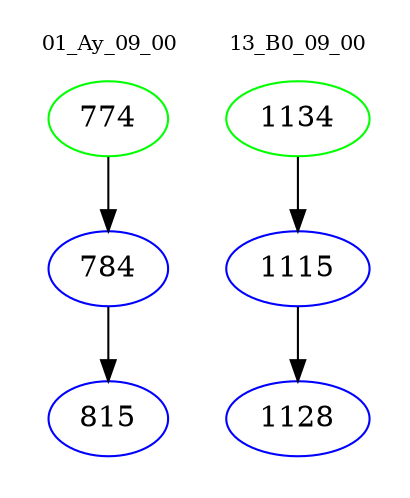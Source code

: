 digraph{
subgraph cluster_0 {
color = white
label = "01_Ay_09_00";
fontsize=10;
T0_774 [label="774", color="green"]
T0_774 -> T0_784 [color="black"]
T0_784 [label="784", color="blue"]
T0_784 -> T0_815 [color="black"]
T0_815 [label="815", color="blue"]
}
subgraph cluster_1 {
color = white
label = "13_B0_09_00";
fontsize=10;
T1_1134 [label="1134", color="green"]
T1_1134 -> T1_1115 [color="black"]
T1_1115 [label="1115", color="blue"]
T1_1115 -> T1_1128 [color="black"]
T1_1128 [label="1128", color="blue"]
}
}
